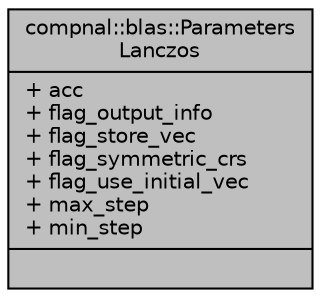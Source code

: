 digraph "compnal::blas::ParametersLanczos"
{
 // INTERACTIVE_SVG=YES
 // LATEX_PDF_SIZE
  edge [fontname="Helvetica",fontsize="10",labelfontname="Helvetica",labelfontsize="10"];
  node [fontname="Helvetica",fontsize="10",shape=record];
  Node1 [label="{compnal::blas::Parameters\lLanczos\n|+ acc\l+ flag_output_info\l+ flag_store_vec\l+ flag_symmetric_crs\l+ flag_use_initial_vec\l+ max_step\l+ min_step\l|}",height=0.2,width=0.4,color="black", fillcolor="grey75", style="filled", fontcolor="black",tooltip=" "];
}
